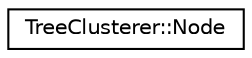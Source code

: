digraph "Graphical Class Hierarchy"
{
  edge [fontname="Helvetica",fontsize="10",labelfontname="Helvetica",labelfontsize="10"];
  node [fontname="Helvetica",fontsize="10",shape=record];
  rankdir="LR";
  Node0 [label="TreeClusterer::Node",height=0.2,width=0.4,color="black", fillcolor="white", style="filled",URL="$structkaldi_1_1TreeClusterer_1_1Node.html"];
}
